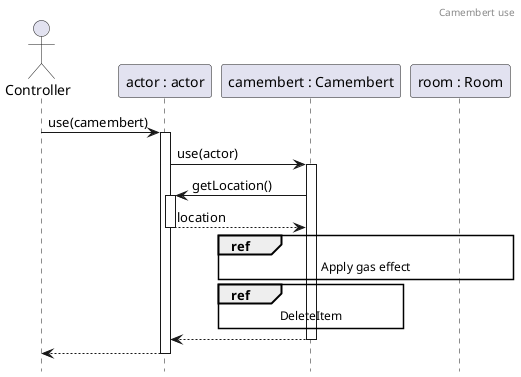 @startuml CamembertUse
header Camembert use

actor controller as "Controller"
participant actor as "actor : actor"
participant camembert as "camembert : Camembert"
participant room as "room : Room"

controller -> actor++: use(camembert)
actor -> camembert++: use(actor)

camembert -> actor++: getLocation()
return location

ref over camembert, room : Apply gas effect
ref over camembert : DeleteItem

return
return

hide footbox
@enduml